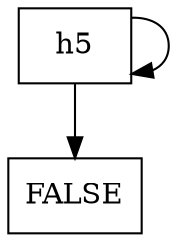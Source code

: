 digraph dag {
"h5" [label="h5" shape=box];
"h5" [label="h5" shape=box];
"h5" [label="h5" shape=box];
"h5" -> "h5"
"FALSE" [label="FALSE" shape=box];
"h5" [label="h5" shape=box];
"h5" -> "FALSE"
}
